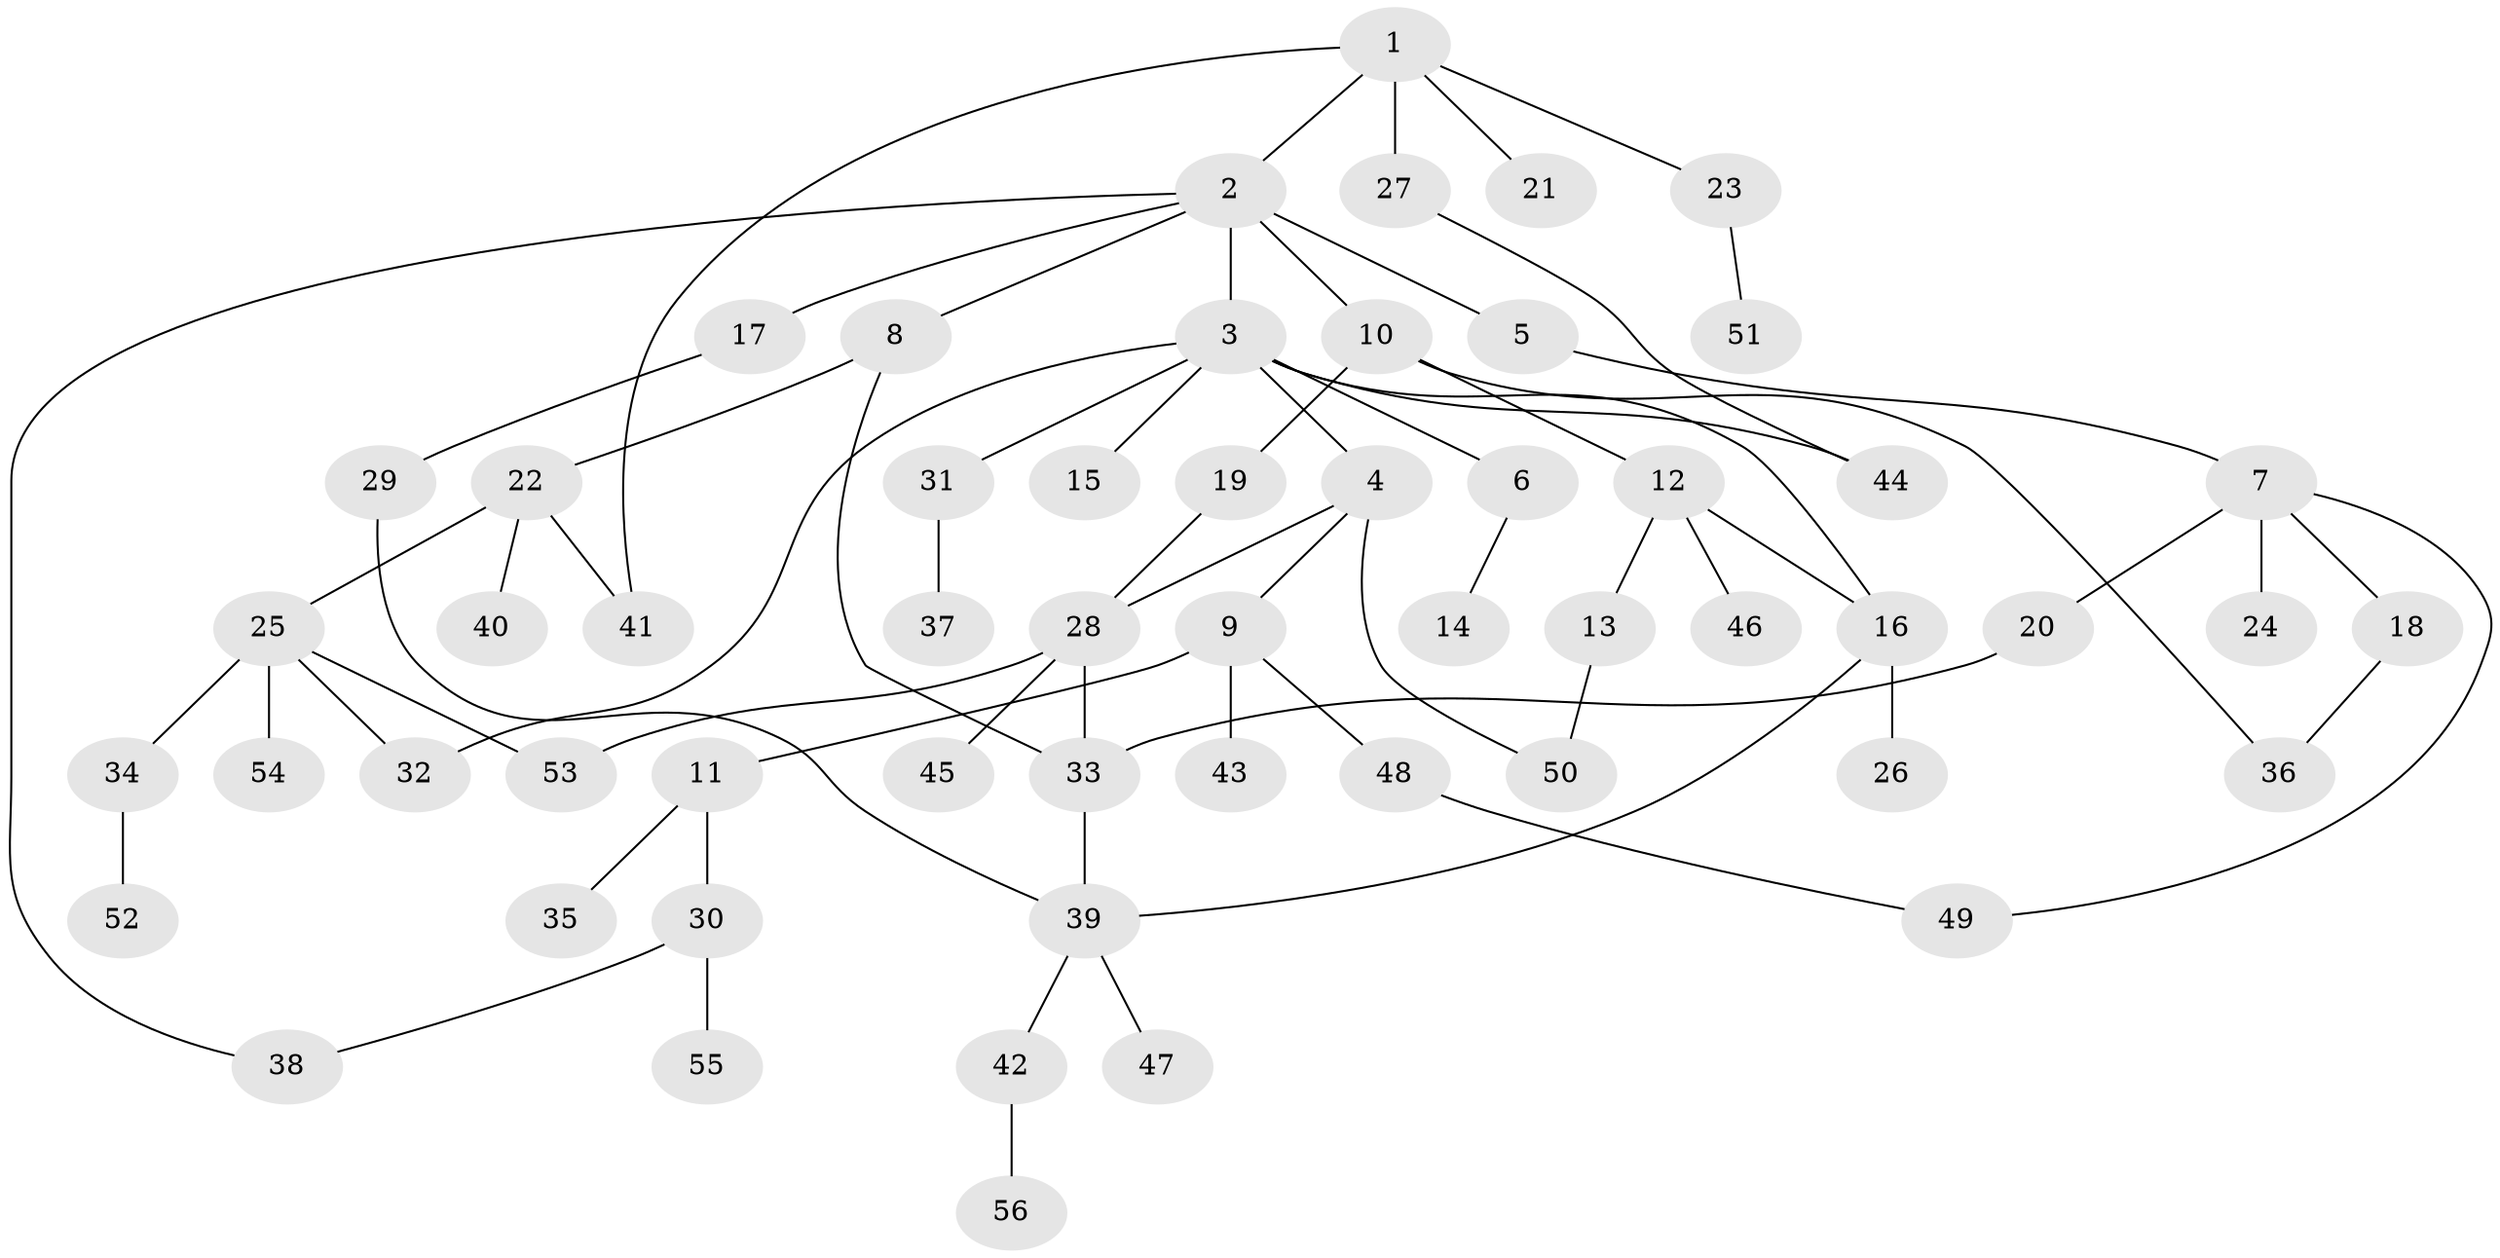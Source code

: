 // coarse degree distribution, {5: 0.125, 7: 0.03125, 8: 0.03125, 4: 0.15625, 1: 0.34375, 3: 0.125, 2: 0.1875}
// Generated by graph-tools (version 1.1) at 2025/41/03/06/25 10:41:27]
// undirected, 56 vertices, 69 edges
graph export_dot {
graph [start="1"]
  node [color=gray90,style=filled];
  1;
  2;
  3;
  4;
  5;
  6;
  7;
  8;
  9;
  10;
  11;
  12;
  13;
  14;
  15;
  16;
  17;
  18;
  19;
  20;
  21;
  22;
  23;
  24;
  25;
  26;
  27;
  28;
  29;
  30;
  31;
  32;
  33;
  34;
  35;
  36;
  37;
  38;
  39;
  40;
  41;
  42;
  43;
  44;
  45;
  46;
  47;
  48;
  49;
  50;
  51;
  52;
  53;
  54;
  55;
  56;
  1 -- 2;
  1 -- 21;
  1 -- 23;
  1 -- 27;
  1 -- 41;
  2 -- 3;
  2 -- 5;
  2 -- 8;
  2 -- 10;
  2 -- 17;
  2 -- 38;
  3 -- 4;
  3 -- 6;
  3 -- 15;
  3 -- 16;
  3 -- 31;
  3 -- 44;
  3 -- 32;
  4 -- 9;
  4 -- 28;
  4 -- 50;
  5 -- 7;
  6 -- 14;
  7 -- 18;
  7 -- 20;
  7 -- 24;
  7 -- 49;
  8 -- 22;
  8 -- 33;
  9 -- 11;
  9 -- 43;
  9 -- 48;
  10 -- 12;
  10 -- 19;
  10 -- 36;
  11 -- 30;
  11 -- 35;
  12 -- 13;
  12 -- 46;
  12 -- 16;
  13 -- 50;
  16 -- 26;
  16 -- 39;
  17 -- 29;
  18 -- 36;
  19 -- 28;
  20 -- 33;
  22 -- 25;
  22 -- 40;
  22 -- 41;
  23 -- 51;
  25 -- 32;
  25 -- 34;
  25 -- 53;
  25 -- 54;
  27 -- 44;
  28 -- 33;
  28 -- 45;
  28 -- 53;
  29 -- 39;
  30 -- 55;
  30 -- 38;
  31 -- 37;
  33 -- 39;
  34 -- 52;
  39 -- 42;
  39 -- 47;
  42 -- 56;
  48 -- 49;
}
